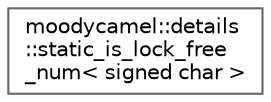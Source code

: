 digraph "类继承关系图"
{
 // INTERACTIVE_SVG=YES
 // LATEX_PDF_SIZE
  bgcolor="transparent";
  edge [fontname=Helvetica,fontsize=10,labelfontname=Helvetica,labelfontsize=10];
  node [fontname=Helvetica,fontsize=10,shape=box,height=0.2,width=0.4];
  rankdir="LR";
  Node0 [id="Node000000",label="moodycamel::details\l::static_is_lock_free\l_num\< signed char \>",height=0.2,width=0.4,color="grey40", fillcolor="white", style="filled",URL="$d3/dfe/structmoodycamel_1_1details_1_1static__is__lock__free__num_3_01signed_01char_01_4.html",tooltip=" "];
}
